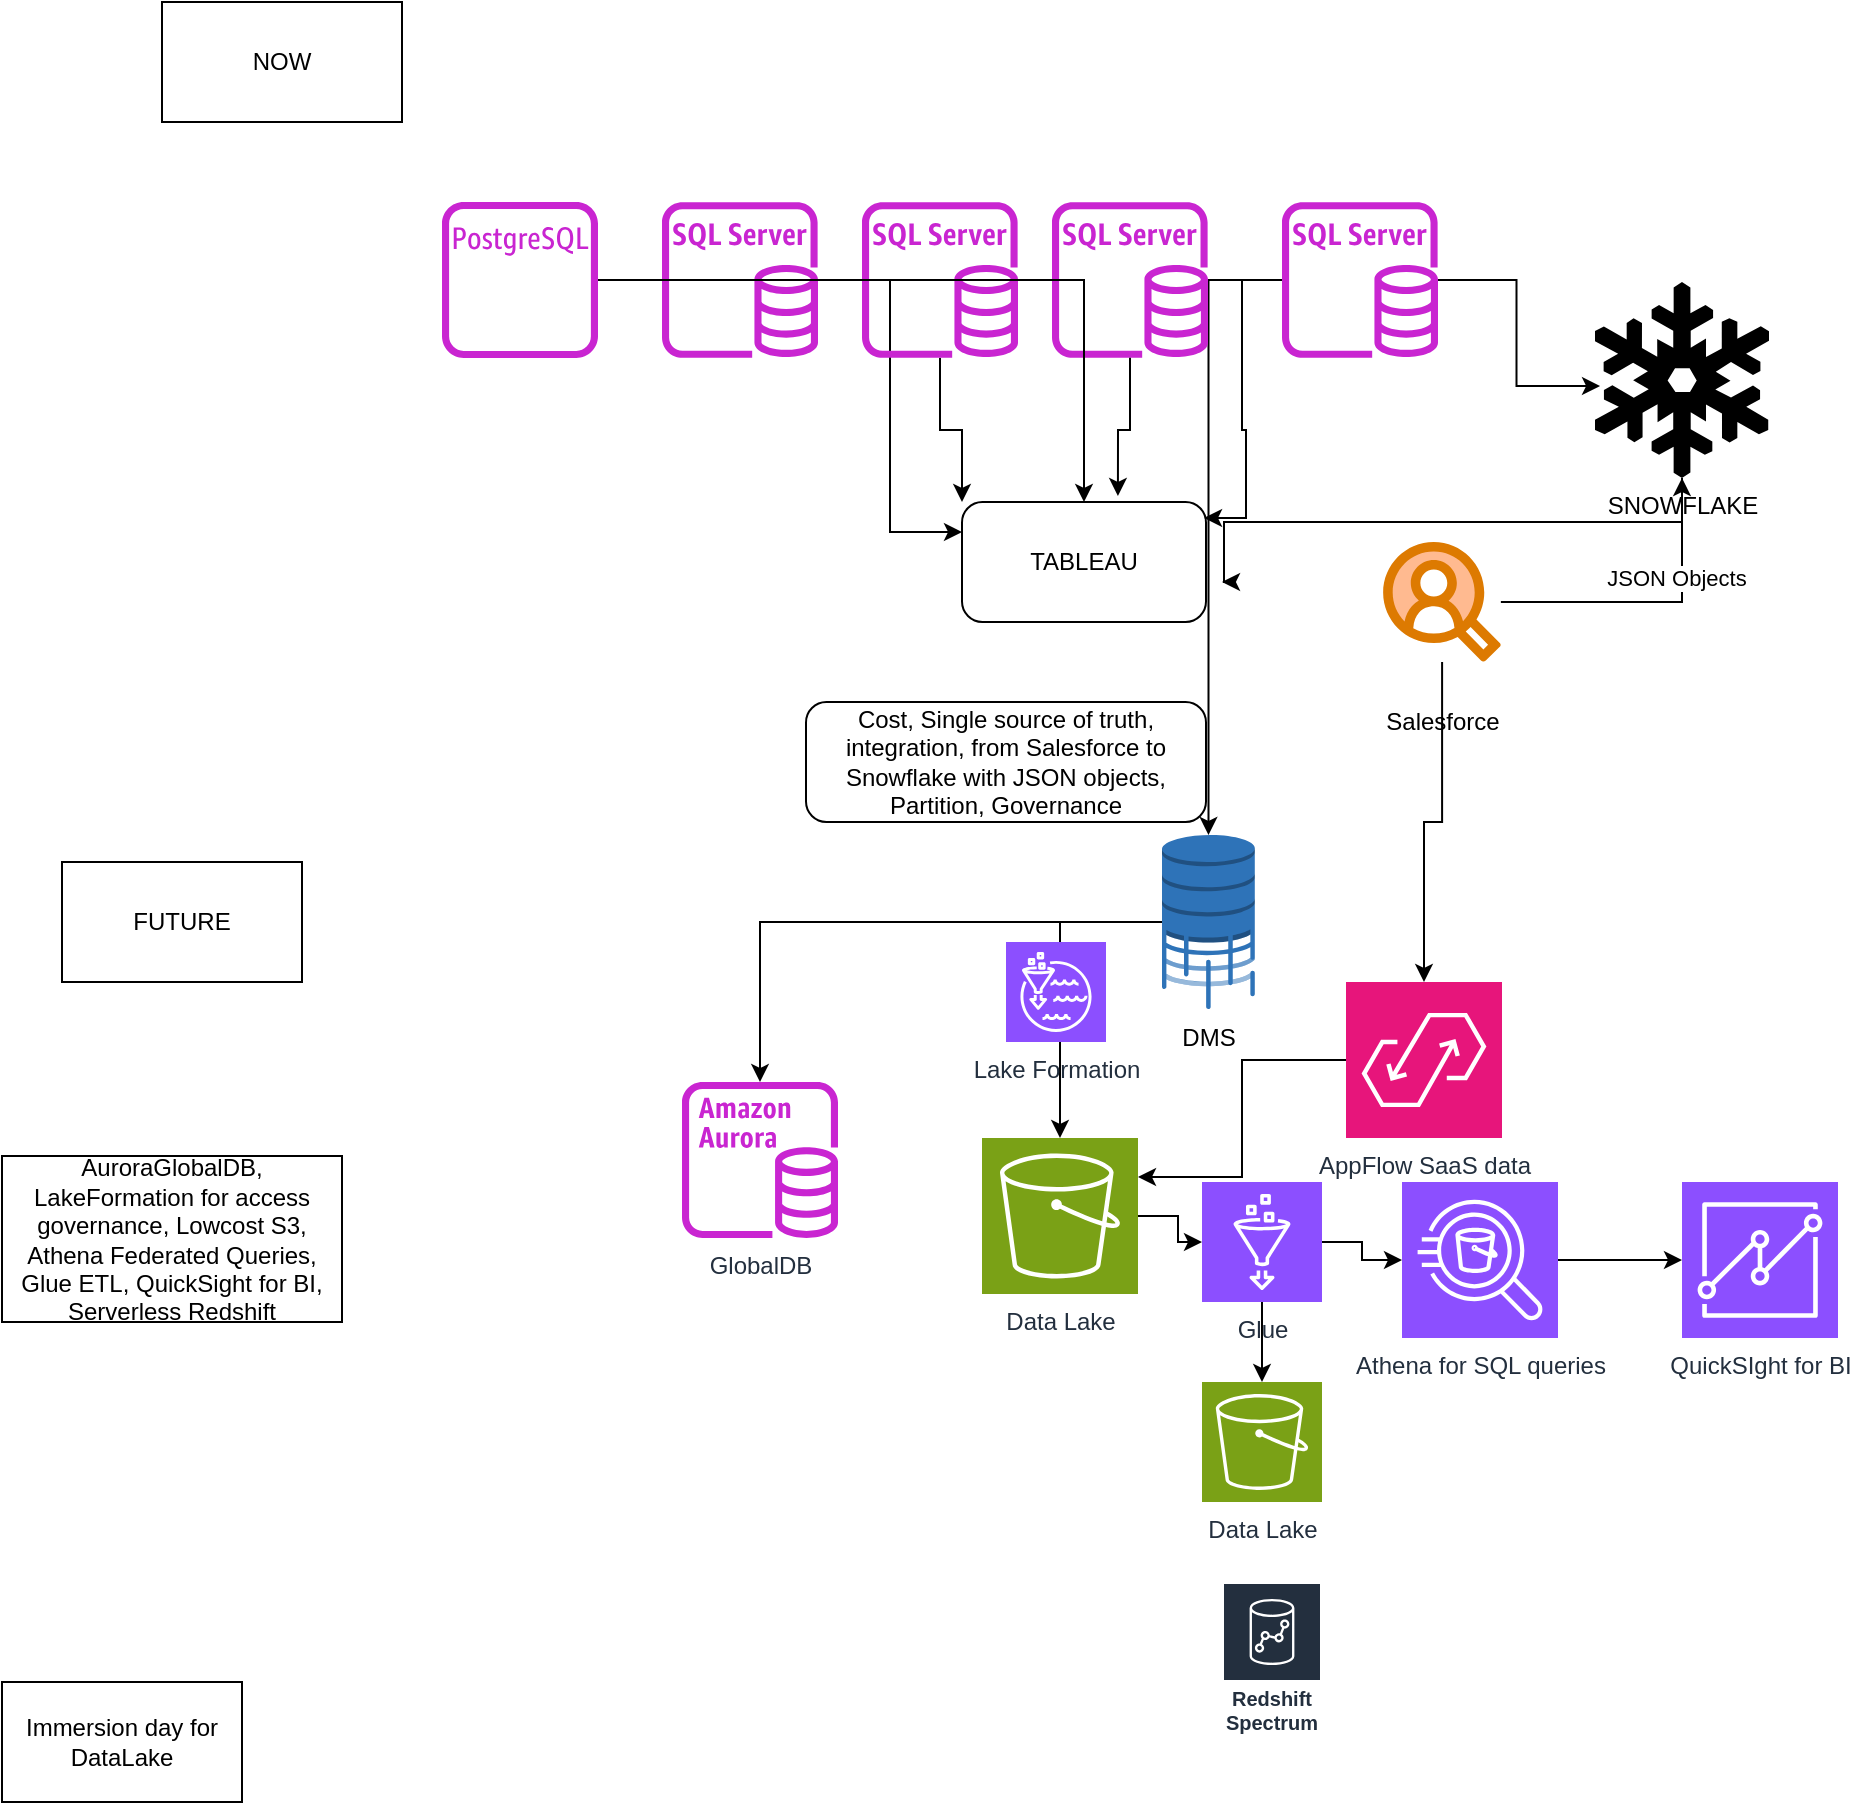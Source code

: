 <mxfile version="23.1.5" type="github">
  <diagram name="Page-1" id="97rz5_hRxeU_KVeixRV3">
    <mxGraphModel dx="1980" dy="745" grid="1" gridSize="10" guides="1" tooltips="1" connect="1" arrows="1" fold="1" page="1" pageScale="1" pageWidth="850" pageHeight="1100" math="0" shadow="0">
      <root>
        <mxCell id="0" />
        <mxCell id="1" parent="0" />
        <mxCell id="SURZzFhsylM7UG3KKW25-16" style="edgeStyle=orthogonalEdgeStyle;rounded=0;orthogonalLoop=1;jettySize=auto;html=1;entryX=0;entryY=0.25;entryDx=0;entryDy=0;" edge="1" parent="1" source="SURZzFhsylM7UG3KKW25-1" target="SURZzFhsylM7UG3KKW25-6">
          <mxGeometry relative="1" as="geometry" />
        </mxCell>
        <mxCell id="SURZzFhsylM7UG3KKW25-1" value="" style="sketch=0;outlineConnect=0;fontColor=#232F3E;gradientColor=none;fillColor=#C925D1;strokeColor=none;dashed=0;verticalLabelPosition=bottom;verticalAlign=top;align=center;html=1;fontSize=12;fontStyle=0;aspect=fixed;pointerEvents=1;shape=mxgraph.aws4.rds_sql_server_instance;" vertex="1" parent="1">
          <mxGeometry x="230" y="110" width="78" height="78" as="geometry" />
        </mxCell>
        <mxCell id="SURZzFhsylM7UG3KKW25-26" style="edgeStyle=orthogonalEdgeStyle;rounded=0;orthogonalLoop=1;jettySize=auto;html=1;" edge="1" parent="1" source="SURZzFhsylM7UG3KKW25-2" target="SURZzFhsylM7UG3KKW25-27">
          <mxGeometry relative="1" as="geometry">
            <mxPoint x="500" y="590" as="targetPoint" />
          </mxGeometry>
        </mxCell>
        <mxCell id="SURZzFhsylM7UG3KKW25-2" value="" style="sketch=0;outlineConnect=0;fontColor=#232F3E;gradientColor=none;fillColor=#C925D1;strokeColor=none;dashed=0;verticalLabelPosition=bottom;verticalAlign=top;align=center;html=1;fontSize=12;fontStyle=0;aspect=fixed;pointerEvents=1;shape=mxgraph.aws4.rds_sql_server_instance;" vertex="1" parent="1">
          <mxGeometry x="540" y="110" width="78" height="78" as="geometry" />
        </mxCell>
        <mxCell id="SURZzFhsylM7UG3KKW25-17" style="edgeStyle=orthogonalEdgeStyle;rounded=0;orthogonalLoop=1;jettySize=auto;html=1;entryX=0;entryY=0;entryDx=0;entryDy=0;" edge="1" parent="1" source="SURZzFhsylM7UG3KKW25-3" target="SURZzFhsylM7UG3KKW25-6">
          <mxGeometry relative="1" as="geometry" />
        </mxCell>
        <mxCell id="SURZzFhsylM7UG3KKW25-3" value="" style="sketch=0;outlineConnect=0;fontColor=#232F3E;gradientColor=none;fillColor=#C925D1;strokeColor=none;dashed=0;verticalLabelPosition=bottom;verticalAlign=top;align=center;html=1;fontSize=12;fontStyle=0;aspect=fixed;pointerEvents=1;shape=mxgraph.aws4.rds_sql_server_instance;" vertex="1" parent="1">
          <mxGeometry x="330" y="110" width="78" height="78" as="geometry" />
        </mxCell>
        <mxCell id="SURZzFhsylM7UG3KKW25-4" value="" style="sketch=0;outlineConnect=0;fontColor=#232F3E;gradientColor=none;fillColor=#C925D1;strokeColor=none;dashed=0;verticalLabelPosition=bottom;verticalAlign=top;align=center;html=1;fontSize=12;fontStyle=0;aspect=fixed;pointerEvents=1;shape=mxgraph.aws4.rds_sql_server_instance;" vertex="1" parent="1">
          <mxGeometry x="425" y="110" width="78" height="78" as="geometry" />
        </mxCell>
        <mxCell id="SURZzFhsylM7UG3KKW25-20" style="edgeStyle=orthogonalEdgeStyle;rounded=0;orthogonalLoop=1;jettySize=auto;html=1;" edge="1" parent="1" source="SURZzFhsylM7UG3KKW25-5" target="SURZzFhsylM7UG3KKW25-6">
          <mxGeometry relative="1" as="geometry" />
        </mxCell>
        <mxCell id="SURZzFhsylM7UG3KKW25-5" value="" style="sketch=0;outlineConnect=0;fontColor=#232F3E;gradientColor=none;fillColor=#C925D1;strokeColor=none;dashed=0;verticalLabelPosition=bottom;verticalAlign=top;align=center;html=1;fontSize=12;fontStyle=0;aspect=fixed;pointerEvents=1;shape=mxgraph.aws4.rds_postgresql_instance_alt;" vertex="1" parent="1">
          <mxGeometry x="120" y="110" width="78" height="78" as="geometry" />
        </mxCell>
        <mxCell id="SURZzFhsylM7UG3KKW25-6" value="TABLEAU" style="rounded=1;whiteSpace=wrap;html=1;arcSize=17;" vertex="1" parent="1">
          <mxGeometry x="380" y="260" width="122" height="60" as="geometry" />
        </mxCell>
        <mxCell id="SURZzFhsylM7UG3KKW25-44" style="edgeStyle=orthogonalEdgeStyle;rounded=0;orthogonalLoop=1;jettySize=auto;html=1;" edge="1" parent="1" source="SURZzFhsylM7UG3KKW25-7">
          <mxGeometry relative="1" as="geometry">
            <mxPoint x="510" y="300" as="targetPoint" />
            <Array as="points">
              <mxPoint x="740" y="270" />
              <mxPoint x="511" y="270" />
            </Array>
          </mxGeometry>
        </mxCell>
        <mxCell id="SURZzFhsylM7UG3KKW25-7" value="SNOWFLAKE" style="shape=mxgraph.signs.nature.snowflake;html=1;pointerEvents=1;fillColor=#000000;strokeColor=none;verticalLabelPosition=bottom;verticalAlign=top;align=center;" vertex="1" parent="1">
          <mxGeometry x="696.5" y="150" width="87" height="98" as="geometry" />
        </mxCell>
        <mxCell id="SURZzFhsylM7UG3KKW25-13" value="" style="edgeStyle=orthogonalEdgeStyle;rounded=0;orthogonalLoop=1;jettySize=auto;html=1;" edge="1" parent="1" source="SURZzFhsylM7UG3KKW25-8" target="SURZzFhsylM7UG3KKW25-7">
          <mxGeometry relative="1" as="geometry" />
        </mxCell>
        <mxCell id="SURZzFhsylM7UG3KKW25-14" value="JSON Objects" style="edgeLabel;html=1;align=center;verticalAlign=middle;resizable=0;points=[];" vertex="1" connectable="0" parent="SURZzFhsylM7UG3KKW25-13">
          <mxGeometry x="0.351" y="3" relative="1" as="geometry">
            <mxPoint as="offset" />
          </mxGeometry>
        </mxCell>
        <mxCell id="SURZzFhsylM7UG3KKW25-30" style="edgeStyle=orthogonalEdgeStyle;rounded=0;orthogonalLoop=1;jettySize=auto;html=1;" edge="1" parent="1" source="SURZzFhsylM7UG3KKW25-8" target="SURZzFhsylM7UG3KKW25-29">
          <mxGeometry relative="1" as="geometry" />
        </mxCell>
        <mxCell id="SURZzFhsylM7UG3KKW25-8" value="Salesforce" style="verticalLabelPosition=bottom;aspect=fixed;html=1;shape=mxgraph.salesforce.marketing;" vertex="1" parent="1">
          <mxGeometry x="590" y="280" width="60" height="60" as="geometry" />
        </mxCell>
        <mxCell id="SURZzFhsylM7UG3KKW25-15" value="Cost, Single source of truth, integration, from Salesforce to Snowflake with JSON objects, Partition, Governance" style="rounded=1;whiteSpace=wrap;html=1;arcSize=17;" vertex="1" parent="1">
          <mxGeometry x="302" y="360" width="200" height="60" as="geometry" />
        </mxCell>
        <mxCell id="SURZzFhsylM7UG3KKW25-18" style="edgeStyle=orthogonalEdgeStyle;rounded=0;orthogonalLoop=1;jettySize=auto;html=1;entryX=0.639;entryY=-0.05;entryDx=0;entryDy=0;entryPerimeter=0;" edge="1" parent="1" source="SURZzFhsylM7UG3KKW25-4" target="SURZzFhsylM7UG3KKW25-6">
          <mxGeometry relative="1" as="geometry" />
        </mxCell>
        <mxCell id="SURZzFhsylM7UG3KKW25-19" style="edgeStyle=orthogonalEdgeStyle;rounded=0;orthogonalLoop=1;jettySize=auto;html=1;entryX=0.992;entryY=0.133;entryDx=0;entryDy=0;entryPerimeter=0;" edge="1" parent="1" source="SURZzFhsylM7UG3KKW25-2" target="SURZzFhsylM7UG3KKW25-6">
          <mxGeometry relative="1" as="geometry" />
        </mxCell>
        <mxCell id="SURZzFhsylM7UG3KKW25-21" style="edgeStyle=orthogonalEdgeStyle;rounded=0;orthogonalLoop=1;jettySize=auto;html=1;entryX=0.029;entryY=0.531;entryDx=0;entryDy=0;entryPerimeter=0;" edge="1" parent="1" source="SURZzFhsylM7UG3KKW25-2" target="SURZzFhsylM7UG3KKW25-7">
          <mxGeometry relative="1" as="geometry" />
        </mxCell>
        <mxCell id="SURZzFhsylM7UG3KKW25-22" value="NOW" style="whiteSpace=wrap;html=1;" vertex="1" parent="1">
          <mxGeometry x="-20" y="10" width="120" height="60" as="geometry" />
        </mxCell>
        <mxCell id="SURZzFhsylM7UG3KKW25-23" value="FUTURE" style="whiteSpace=wrap;html=1;" vertex="1" parent="1">
          <mxGeometry x="-70" y="440" width="120" height="60" as="geometry" />
        </mxCell>
        <mxCell id="SURZzFhsylM7UG3KKW25-24" value="GlobalDB" style="sketch=0;outlineConnect=0;fontColor=#232F3E;gradientColor=none;fillColor=#C925D1;strokeColor=none;dashed=0;verticalLabelPosition=bottom;verticalAlign=top;align=center;html=1;fontSize=12;fontStyle=0;aspect=fixed;pointerEvents=1;shape=mxgraph.aws4.aurora_instance;" vertex="1" parent="1">
          <mxGeometry x="240" y="550" width="78" height="78" as="geometry" />
        </mxCell>
        <mxCell id="SURZzFhsylM7UG3KKW25-38" value="" style="edgeStyle=orthogonalEdgeStyle;rounded=0;orthogonalLoop=1;jettySize=auto;html=1;" edge="1" parent="1" source="SURZzFhsylM7UG3KKW25-25" target="SURZzFhsylM7UG3KKW25-37">
          <mxGeometry relative="1" as="geometry" />
        </mxCell>
        <mxCell id="SURZzFhsylM7UG3KKW25-25" value="Data Lake" style="sketch=0;points=[[0,0,0],[0.25,0,0],[0.5,0,0],[0.75,0,0],[1,0,0],[0,1,0],[0.25,1,0],[0.5,1,0],[0.75,1,0],[1,1,0],[0,0.25,0],[0,0.5,0],[0,0.75,0],[1,0.25,0],[1,0.5,0],[1,0.75,0]];outlineConnect=0;fontColor=#232F3E;fillColor=#7AA116;strokeColor=#ffffff;dashed=0;verticalLabelPosition=bottom;verticalAlign=top;align=center;html=1;fontSize=12;fontStyle=0;aspect=fixed;shape=mxgraph.aws4.resourceIcon;resIcon=mxgraph.aws4.s3;" vertex="1" parent="1">
          <mxGeometry x="390" y="578" width="78" height="78" as="geometry" />
        </mxCell>
        <mxCell id="SURZzFhsylM7UG3KKW25-28" style="edgeStyle=orthogonalEdgeStyle;rounded=0;orthogonalLoop=1;jettySize=auto;html=1;" edge="1" parent="1" source="SURZzFhsylM7UG3KKW25-27" target="SURZzFhsylM7UG3KKW25-25">
          <mxGeometry relative="1" as="geometry" />
        </mxCell>
        <mxCell id="SURZzFhsylM7UG3KKW25-32" style="edgeStyle=orthogonalEdgeStyle;rounded=0;orthogonalLoop=1;jettySize=auto;html=1;" edge="1" parent="1" source="SURZzFhsylM7UG3KKW25-27" target="SURZzFhsylM7UG3KKW25-24">
          <mxGeometry relative="1" as="geometry" />
        </mxCell>
        <mxCell id="SURZzFhsylM7UG3KKW25-27" value="DMS" style="outlineConnect=0;dashed=0;verticalLabelPosition=bottom;verticalAlign=top;align=center;html=1;shape=mxgraph.aws3.database_migration_workflow_job;fillColor=#2E73B8;gradientColor=none;pointerEvents=1" vertex="1" parent="1">
          <mxGeometry x="480" y="426.5" width="46.5" height="87" as="geometry" />
        </mxCell>
        <mxCell id="SURZzFhsylM7UG3KKW25-29" value="AppFlow SaaS data" style="sketch=0;points=[[0,0,0],[0.25,0,0],[0.5,0,0],[0.75,0,0],[1,0,0],[0,1,0],[0.25,1,0],[0.5,1,0],[0.75,1,0],[1,1,0],[0,0.25,0],[0,0.5,0],[0,0.75,0],[1,0.25,0],[1,0.5,0],[1,0.75,0]];outlineConnect=0;fontColor=#232F3E;fillColor=#E7157B;strokeColor=#ffffff;dashed=0;verticalLabelPosition=bottom;verticalAlign=top;align=center;html=1;fontSize=12;fontStyle=0;aspect=fixed;shape=mxgraph.aws4.resourceIcon;resIcon=mxgraph.aws4.appflow;" vertex="1" parent="1">
          <mxGeometry x="572" y="500" width="78" height="78" as="geometry" />
        </mxCell>
        <mxCell id="SURZzFhsylM7UG3KKW25-31" style="edgeStyle=orthogonalEdgeStyle;rounded=0;orthogonalLoop=1;jettySize=auto;html=1;entryX=1;entryY=0.25;entryDx=0;entryDy=0;entryPerimeter=0;" edge="1" parent="1" source="SURZzFhsylM7UG3KKW25-29" target="SURZzFhsylM7UG3KKW25-25">
          <mxGeometry relative="1" as="geometry" />
        </mxCell>
        <mxCell id="SURZzFhsylM7UG3KKW25-33" value="Lake Formation" style="sketch=0;points=[[0,0,0],[0.25,0,0],[0.5,0,0],[0.75,0,0],[1,0,0],[0,1,0],[0.25,1,0],[0.5,1,0],[0.75,1,0],[1,1,0],[0,0.25,0],[0,0.5,0],[0,0.75,0],[1,0.25,0],[1,0.5,0],[1,0.75,0]];outlineConnect=0;fontColor=#232F3E;fillColor=#8C4FFF;strokeColor=#ffffff;dashed=0;verticalLabelPosition=bottom;verticalAlign=top;align=center;html=1;fontSize=12;fontStyle=0;aspect=fixed;shape=mxgraph.aws4.resourceIcon;resIcon=mxgraph.aws4.lake_formation;" vertex="1" parent="1">
          <mxGeometry x="402" y="480" width="50" height="50" as="geometry" />
        </mxCell>
        <mxCell id="SURZzFhsylM7UG3KKW25-34" value="Redshift Spectrum" style="sketch=0;outlineConnect=0;fontColor=#232F3E;gradientColor=none;strokeColor=#ffffff;fillColor=#232F3E;dashed=0;verticalLabelPosition=middle;verticalAlign=bottom;align=center;html=1;whiteSpace=wrap;fontSize=10;fontStyle=1;spacing=3;shape=mxgraph.aws4.productIcon;prIcon=mxgraph.aws4.redshift;" vertex="1" parent="1">
          <mxGeometry x="510" y="800" width="50" height="80" as="geometry" />
        </mxCell>
        <mxCell id="SURZzFhsylM7UG3KKW25-42" value="" style="edgeStyle=orthogonalEdgeStyle;rounded=0;orthogonalLoop=1;jettySize=auto;html=1;" edge="1" parent="1" source="SURZzFhsylM7UG3KKW25-35" target="SURZzFhsylM7UG3KKW25-36">
          <mxGeometry relative="1" as="geometry" />
        </mxCell>
        <mxCell id="SURZzFhsylM7UG3KKW25-35" value="Athena for SQL queries" style="sketch=0;points=[[0,0,0],[0.25,0,0],[0.5,0,0],[0.75,0,0],[1,0,0],[0,1,0],[0.25,1,0],[0.5,1,0],[0.75,1,0],[1,1,0],[0,0.25,0],[0,0.5,0],[0,0.75,0],[1,0.25,0],[1,0.5,0],[1,0.75,0]];outlineConnect=0;fontColor=#232F3E;fillColor=#8C4FFF;strokeColor=#ffffff;dashed=0;verticalLabelPosition=bottom;verticalAlign=top;align=center;html=1;fontSize=12;fontStyle=0;aspect=fixed;shape=mxgraph.aws4.resourceIcon;resIcon=mxgraph.aws4.athena;" vertex="1" parent="1">
          <mxGeometry x="600" y="600" width="78" height="78" as="geometry" />
        </mxCell>
        <mxCell id="SURZzFhsylM7UG3KKW25-36" value="QuickSIght for BI" style="sketch=0;points=[[0,0,0],[0.25,0,0],[0.5,0,0],[0.75,0,0],[1,0,0],[0,1,0],[0.25,1,0],[0.5,1,0],[0.75,1,0],[1,1,0],[0,0.25,0],[0,0.5,0],[0,0.75,0],[1,0.25,0],[1,0.5,0],[1,0.75,0]];outlineConnect=0;fontColor=#232F3E;fillColor=#8C4FFF;strokeColor=#ffffff;dashed=0;verticalLabelPosition=bottom;verticalAlign=top;align=center;html=1;fontSize=12;fontStyle=0;aspect=fixed;shape=mxgraph.aws4.resourceIcon;resIcon=mxgraph.aws4.quicksight;" vertex="1" parent="1">
          <mxGeometry x="740" y="600" width="78" height="78" as="geometry" />
        </mxCell>
        <mxCell id="SURZzFhsylM7UG3KKW25-40" value="" style="edgeStyle=orthogonalEdgeStyle;rounded=0;orthogonalLoop=1;jettySize=auto;html=1;" edge="1" parent="1" source="SURZzFhsylM7UG3KKW25-37" target="SURZzFhsylM7UG3KKW25-39">
          <mxGeometry relative="1" as="geometry" />
        </mxCell>
        <mxCell id="SURZzFhsylM7UG3KKW25-41" value="" style="edgeStyle=orthogonalEdgeStyle;rounded=0;orthogonalLoop=1;jettySize=auto;html=1;" edge="1" parent="1" source="SURZzFhsylM7UG3KKW25-37" target="SURZzFhsylM7UG3KKW25-35">
          <mxGeometry relative="1" as="geometry" />
        </mxCell>
        <mxCell id="SURZzFhsylM7UG3KKW25-37" value="Glue" style="sketch=0;points=[[0,0,0],[0.25,0,0],[0.5,0,0],[0.75,0,0],[1,0,0],[0,1,0],[0.25,1,0],[0.5,1,0],[0.75,1,0],[1,1,0],[0,0.25,0],[0,0.5,0],[0,0.75,0],[1,0.25,0],[1,0.5,0],[1,0.75,0]];outlineConnect=0;fontColor=#232F3E;fillColor=#8C4FFF;strokeColor=#ffffff;dashed=0;verticalLabelPosition=bottom;verticalAlign=top;align=center;html=1;fontSize=12;fontStyle=0;aspect=fixed;shape=mxgraph.aws4.resourceIcon;resIcon=mxgraph.aws4.glue;" vertex="1" parent="1">
          <mxGeometry x="500" y="600" width="60" height="60" as="geometry" />
        </mxCell>
        <mxCell id="SURZzFhsylM7UG3KKW25-39" value="Data Lake" style="sketch=0;points=[[0,0,0],[0.25,0,0],[0.5,0,0],[0.75,0,0],[1,0,0],[0,1,0],[0.25,1,0],[0.5,1,0],[0.75,1,0],[1,1,0],[0,0.25,0],[0,0.5,0],[0,0.75,0],[1,0.25,0],[1,0.5,0],[1,0.75,0]];outlineConnect=0;fontColor=#232F3E;fillColor=#7AA116;strokeColor=#ffffff;dashed=0;verticalLabelPosition=bottom;verticalAlign=top;align=center;html=1;fontSize=12;fontStyle=0;aspect=fixed;shape=mxgraph.aws4.resourceIcon;resIcon=mxgraph.aws4.s3;" vertex="1" parent="1">
          <mxGeometry x="500" y="700" width="60" height="60" as="geometry" />
        </mxCell>
        <mxCell id="SURZzFhsylM7UG3KKW25-43" value="Immersion day for DataLake" style="whiteSpace=wrap;html=1;" vertex="1" parent="1">
          <mxGeometry x="-100" y="850" width="120" height="60" as="geometry" />
        </mxCell>
        <mxCell id="SURZzFhsylM7UG3KKW25-45" value="AuroraGlobalDB, LakeFormation for access governance, Lowcost S3,&lt;br&gt;&lt;div&gt;Athena Federated Queries, &lt;br&gt;&lt;/div&gt;Glue ETL, QuickSight for BI, Serverless Redshift" style="whiteSpace=wrap;html=1;" vertex="1" parent="1">
          <mxGeometry x="-100" y="587" width="170" height="83" as="geometry" />
        </mxCell>
      </root>
    </mxGraphModel>
  </diagram>
</mxfile>
